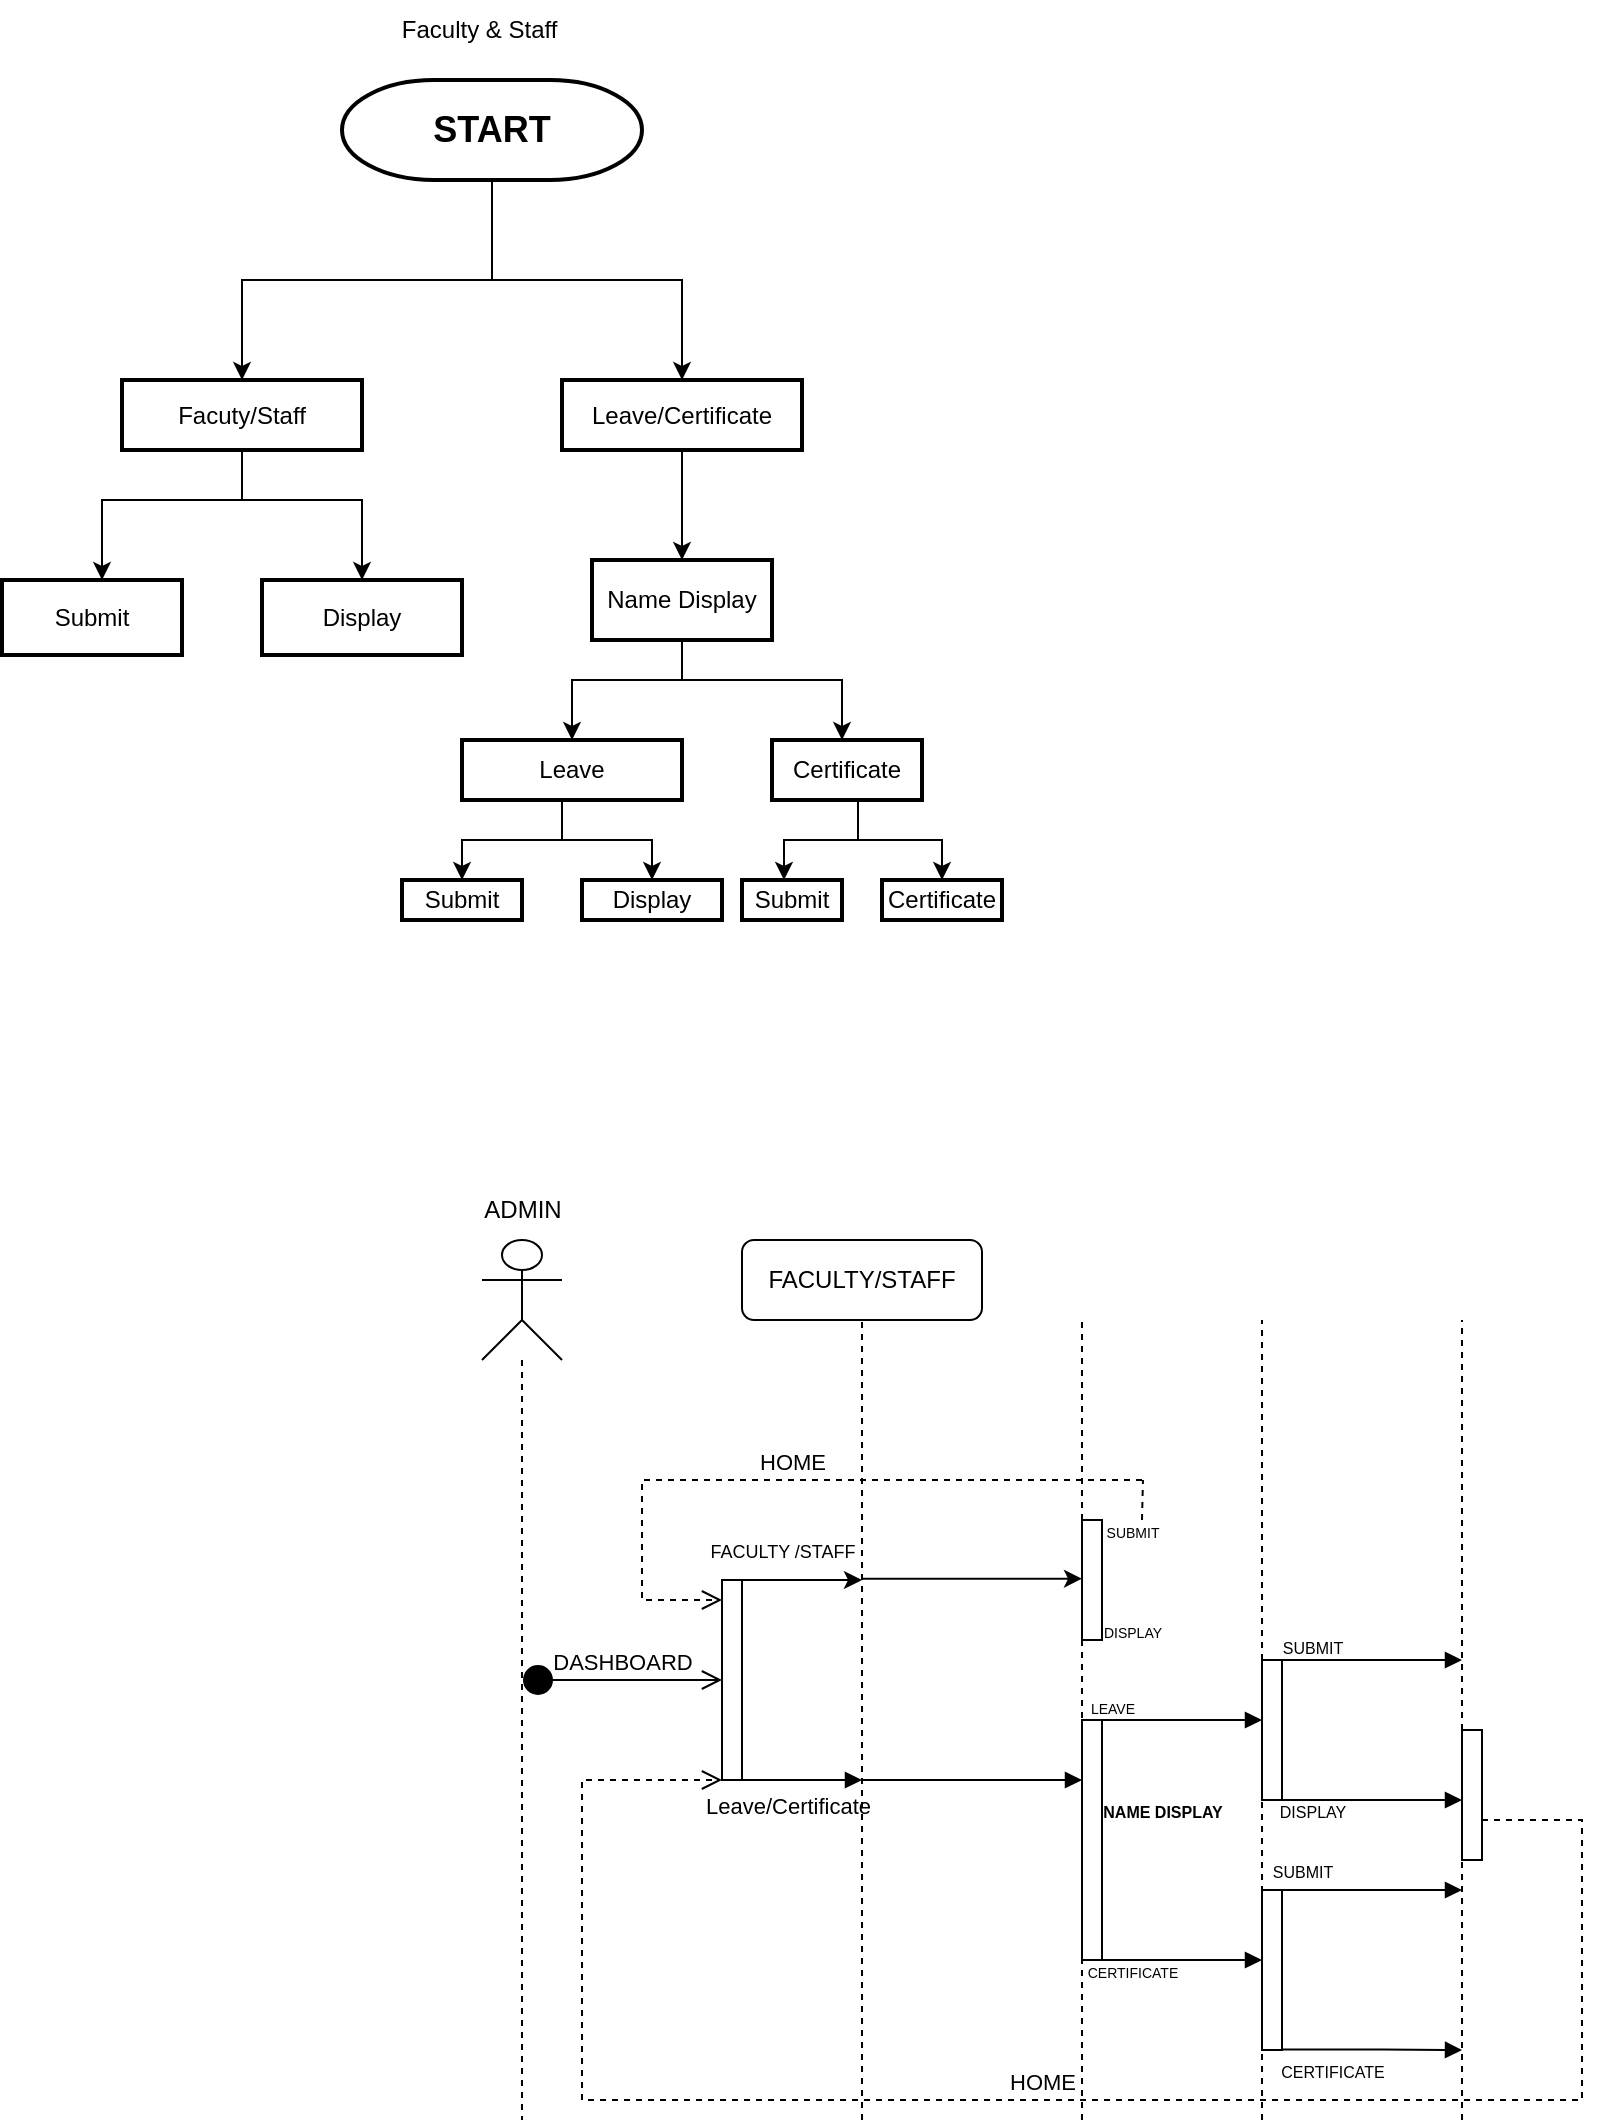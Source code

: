 <mxfile version="22.1.15" type="github">
  <diagram name="Page-1" id="KktYJA6TRHqXEjffICIX">
    <mxGraphModel dx="1710" dy="682" grid="1" gridSize="10" guides="1" tooltips="1" connect="1" arrows="1" fold="1" page="1" pageScale="1" pageWidth="827" pageHeight="1169" math="0" shadow="0">
      <root>
        <mxCell id="0" />
        <mxCell id="1" parent="0" />
        <mxCell id="mpbrbaJr6Adc5qhqLrDi-6" value="Faculty &amp;amp; Staff&amp;nbsp;" style="text;html=1;align=center;verticalAlign=middle;resizable=0;points=[];autosize=1;strokeColor=none;fillColor=none;" vertex="1" parent="1">
          <mxGeometry x="120" y="20" width="100" height="30" as="geometry" />
        </mxCell>
        <mxCell id="mpbrbaJr6Adc5qhqLrDi-32" value="" style="edgeStyle=orthogonalEdgeStyle;rounded=0;orthogonalLoop=1;jettySize=auto;html=1;" edge="1" parent="1" source="mpbrbaJr6Adc5qhqLrDi-12" target="mpbrbaJr6Adc5qhqLrDi-31">
          <mxGeometry relative="1" as="geometry" />
        </mxCell>
        <mxCell id="mpbrbaJr6Adc5qhqLrDi-34" value="" style="edgeStyle=orthogonalEdgeStyle;rounded=0;orthogonalLoop=1;jettySize=auto;html=1;" edge="1" parent="1" source="mpbrbaJr6Adc5qhqLrDi-12" target="mpbrbaJr6Adc5qhqLrDi-33">
          <mxGeometry relative="1" as="geometry">
            <Array as="points">
              <mxPoint x="175" y="160" />
              <mxPoint x="270" y="160" />
            </Array>
          </mxGeometry>
        </mxCell>
        <mxCell id="mpbrbaJr6Adc5qhqLrDi-12" value="&lt;b&gt;&lt;font style=&quot;font-size: 18px;&quot;&gt;START&lt;/font&gt;&lt;/b&gt;" style="strokeWidth=2;html=1;shape=mxgraph.flowchart.terminator;whiteSpace=wrap;" vertex="1" parent="1">
          <mxGeometry x="100" y="60" width="150" height="50" as="geometry" />
        </mxCell>
        <mxCell id="mpbrbaJr6Adc5qhqLrDi-46" value="" style="edgeStyle=orthogonalEdgeStyle;rounded=0;orthogonalLoop=1;jettySize=auto;html=1;" edge="1" parent="1" source="mpbrbaJr6Adc5qhqLrDi-31" target="mpbrbaJr6Adc5qhqLrDi-45">
          <mxGeometry relative="1" as="geometry">
            <Array as="points">
              <mxPoint x="50" y="270" />
              <mxPoint x="-20" y="270" />
            </Array>
          </mxGeometry>
        </mxCell>
        <mxCell id="mpbrbaJr6Adc5qhqLrDi-48" style="edgeStyle=orthogonalEdgeStyle;rounded=0;orthogonalLoop=1;jettySize=auto;html=1;" edge="1" parent="1" source="mpbrbaJr6Adc5qhqLrDi-31">
          <mxGeometry relative="1" as="geometry">
            <mxPoint x="110" y="310" as="targetPoint" />
            <Array as="points">
              <mxPoint x="50" y="270" />
              <mxPoint x="110" y="270" />
              <mxPoint x="110" y="310" />
            </Array>
          </mxGeometry>
        </mxCell>
        <mxCell id="mpbrbaJr6Adc5qhqLrDi-31" value="Facuty/Staff" style="whiteSpace=wrap;html=1;strokeWidth=2;" vertex="1" parent="1">
          <mxGeometry x="-10" y="210" width="120" height="35" as="geometry" />
        </mxCell>
        <mxCell id="mpbrbaJr6Adc5qhqLrDi-33" value="Leave/Certificate" style="whiteSpace=wrap;html=1;strokeWidth=2;" vertex="1" parent="1">
          <mxGeometry x="210" y="210" width="120" height="35" as="geometry" />
        </mxCell>
        <mxCell id="mpbrbaJr6Adc5qhqLrDi-45" value="Submit" style="whiteSpace=wrap;html=1;strokeWidth=2;" vertex="1" parent="1">
          <mxGeometry x="-70" y="310" width="90" height="37.5" as="geometry" />
        </mxCell>
        <mxCell id="mpbrbaJr6Adc5qhqLrDi-49" value="Display" style="whiteSpace=wrap;html=1;strokeWidth=2;" vertex="1" parent="1">
          <mxGeometry x="60" y="310" width="100" height="37.5" as="geometry" />
        </mxCell>
        <mxCell id="mpbrbaJr6Adc5qhqLrDi-56" value="" style="edgeStyle=orthogonalEdgeStyle;rounded=0;orthogonalLoop=1;jettySize=auto;html=1;" edge="1" parent="1" source="mpbrbaJr6Adc5qhqLrDi-51" target="mpbrbaJr6Adc5qhqLrDi-54">
          <mxGeometry relative="1" as="geometry">
            <Array as="points">
              <mxPoint x="270" y="360" />
              <mxPoint x="215" y="360" />
            </Array>
          </mxGeometry>
        </mxCell>
        <mxCell id="mpbrbaJr6Adc5qhqLrDi-58" style="edgeStyle=orthogonalEdgeStyle;rounded=0;orthogonalLoop=1;jettySize=auto;html=1;" edge="1" parent="1" source="mpbrbaJr6Adc5qhqLrDi-51">
          <mxGeometry relative="1" as="geometry">
            <mxPoint x="350" y="390" as="targetPoint" />
            <Array as="points">
              <mxPoint x="270" y="360" />
              <mxPoint x="350" y="360" />
              <mxPoint x="350" y="390" />
            </Array>
          </mxGeometry>
        </mxCell>
        <mxCell id="mpbrbaJr6Adc5qhqLrDi-51" value="Name Display" style="whiteSpace=wrap;html=1;strokeWidth=2;" vertex="1" parent="1">
          <mxGeometry x="225" y="300" width="90" height="40" as="geometry" />
        </mxCell>
        <mxCell id="mpbrbaJr6Adc5qhqLrDi-61" value="" style="edgeStyle=orthogonalEdgeStyle;rounded=0;orthogonalLoop=1;jettySize=auto;html=1;" edge="1" parent="1" source="mpbrbaJr6Adc5qhqLrDi-54" target="mpbrbaJr6Adc5qhqLrDi-60">
          <mxGeometry relative="1" as="geometry">
            <Array as="points">
              <mxPoint x="210" y="440" />
              <mxPoint x="255" y="440" />
            </Array>
          </mxGeometry>
        </mxCell>
        <mxCell id="mpbrbaJr6Adc5qhqLrDi-63" style="edgeStyle=orthogonalEdgeStyle;rounded=0;orthogonalLoop=1;jettySize=auto;html=1;" edge="1" parent="1" source="mpbrbaJr6Adc5qhqLrDi-54">
          <mxGeometry relative="1" as="geometry">
            <mxPoint x="160" y="460" as="targetPoint" />
            <Array as="points">
              <mxPoint x="210" y="440" />
              <mxPoint x="160" y="440" />
            </Array>
          </mxGeometry>
        </mxCell>
        <mxCell id="mpbrbaJr6Adc5qhqLrDi-54" value="Leave" style="whiteSpace=wrap;html=1;strokeWidth=2;" vertex="1" parent="1">
          <mxGeometry x="160" y="390" width="110" height="30" as="geometry" />
        </mxCell>
        <mxCell id="mpbrbaJr6Adc5qhqLrDi-65" style="edgeStyle=orthogonalEdgeStyle;rounded=0;orthogonalLoop=1;jettySize=auto;html=1;" edge="1" parent="1" source="mpbrbaJr6Adc5qhqLrDi-59">
          <mxGeometry relative="1" as="geometry">
            <mxPoint x="321" y="460" as="targetPoint" />
            <Array as="points">
              <mxPoint x="358" y="440" />
              <mxPoint x="321" y="440" />
              <mxPoint x="321" y="460" />
            </Array>
          </mxGeometry>
        </mxCell>
        <mxCell id="mpbrbaJr6Adc5qhqLrDi-70" value="" style="edgeStyle=orthogonalEdgeStyle;rounded=0;orthogonalLoop=1;jettySize=auto;html=1;" edge="1" parent="1" source="mpbrbaJr6Adc5qhqLrDi-59" target="mpbrbaJr6Adc5qhqLrDi-69">
          <mxGeometry relative="1" as="geometry">
            <Array as="points">
              <mxPoint x="358" y="440" />
              <mxPoint x="400" y="440" />
            </Array>
          </mxGeometry>
        </mxCell>
        <mxCell id="mpbrbaJr6Adc5qhqLrDi-59" value="Certificate" style="whiteSpace=wrap;html=1;strokeWidth=2;" vertex="1" parent="1">
          <mxGeometry x="315" y="390" width="75" height="30" as="geometry" />
        </mxCell>
        <mxCell id="mpbrbaJr6Adc5qhqLrDi-60" value="Display" style="whiteSpace=wrap;html=1;strokeWidth=2;" vertex="1" parent="1">
          <mxGeometry x="220" y="460" width="70" height="20" as="geometry" />
        </mxCell>
        <mxCell id="mpbrbaJr6Adc5qhqLrDi-64" value="Submit" style="whiteSpace=wrap;html=1;strokeWidth=2;" vertex="1" parent="1">
          <mxGeometry x="130" y="460" width="60" height="20" as="geometry" />
        </mxCell>
        <mxCell id="mpbrbaJr6Adc5qhqLrDi-66" value="Submit" style="whiteSpace=wrap;html=1;strokeWidth=2;" vertex="1" parent="1">
          <mxGeometry x="300" y="460" width="50" height="20" as="geometry" />
        </mxCell>
        <mxCell id="mpbrbaJr6Adc5qhqLrDi-69" value="Certificate" style="whiteSpace=wrap;html=1;strokeWidth=2;" vertex="1" parent="1">
          <mxGeometry x="370" y="460" width="60" height="20" as="geometry" />
        </mxCell>
        <mxCell id="mpbrbaJr6Adc5qhqLrDi-72" value="" style="endArrow=classic;html=1;rounded=0;exitX=0.5;exitY=1;exitDx=0;exitDy=0;entryX=0.5;entryY=0;entryDx=0;entryDy=0;" edge="1" parent="1" source="mpbrbaJr6Adc5qhqLrDi-33" target="mpbrbaJr6Adc5qhqLrDi-51">
          <mxGeometry width="50" height="50" relative="1" as="geometry">
            <mxPoint x="260" y="280" as="sourcePoint" />
            <mxPoint x="310" y="230" as="targetPoint" />
            <Array as="points">
              <mxPoint x="270" y="300" />
            </Array>
          </mxGeometry>
        </mxCell>
        <mxCell id="mpbrbaJr6Adc5qhqLrDi-77" value="" style="shape=umlLifeline;perimeter=lifelinePerimeter;whiteSpace=wrap;html=1;container=1;dropTarget=0;collapsible=0;recursiveResize=0;outlineConnect=0;portConstraint=eastwest;newEdgeStyle={&quot;curved&quot;:0,&quot;rounded&quot;:0};participant=umlActor;size=60;" vertex="1" parent="1">
          <mxGeometry x="170" y="640" width="40" height="440" as="geometry" />
        </mxCell>
        <mxCell id="mpbrbaJr6Adc5qhqLrDi-81" value="ADMIN" style="text;html=1;align=center;verticalAlign=middle;resizable=0;points=[];autosize=1;strokeColor=none;fillColor=none;" vertex="1" parent="1">
          <mxGeometry x="160" y="610" width="60" height="30" as="geometry" />
        </mxCell>
        <mxCell id="mpbrbaJr6Adc5qhqLrDi-82" value="DASHBOARD" style="html=1;verticalAlign=bottom;startArrow=circle;startFill=1;endArrow=open;startSize=6;endSize=8;curved=0;rounded=0;" edge="1" parent="1" source="mpbrbaJr6Adc5qhqLrDi-86">
          <mxGeometry x="NaN" y="54" width="80" relative="1" as="geometry">
            <mxPoint x="180" y="840" as="sourcePoint" />
            <mxPoint x="290" y="840" as="targetPoint" />
            <mxPoint x="-50" y="20" as="offset" />
          </mxGeometry>
        </mxCell>
        <mxCell id="mpbrbaJr6Adc5qhqLrDi-88" value="" style="html=1;verticalAlign=bottom;startArrow=circle;startFill=1;endArrow=open;startSize=6;endSize=8;curved=0;rounded=0;" edge="1" parent="1" source="mpbrbaJr6Adc5qhqLrDi-77" target="mpbrbaJr6Adc5qhqLrDi-86">
          <mxGeometry width="80" relative="1" as="geometry">
            <mxPoint x="180" y="840" as="sourcePoint" />
            <mxPoint x="290" y="840" as="targetPoint" />
          </mxGeometry>
        </mxCell>
        <mxCell id="mpbrbaJr6Adc5qhqLrDi-86" value="" style="html=1;points=[[0,0,0,0,5],[0,1,0,0,-5],[1,0,0,0,5],[1,1,0,0,-5]];perimeter=orthogonalPerimeter;outlineConnect=0;targetShapes=umlLifeline;portConstraint=eastwest;newEdgeStyle={&quot;curved&quot;:0,&quot;rounded&quot;:0};" vertex="1" parent="1">
          <mxGeometry x="290" y="810" width="10" height="100" as="geometry" />
        </mxCell>
        <mxCell id="mpbrbaJr6Adc5qhqLrDi-92" value="Leave/Certificate" style="endArrow=block;endFill=1;html=1;edgeStyle=orthogonalEdgeStyle;align=left;verticalAlign=top;rounded=0;" edge="1" parent="1">
          <mxGeometry x="-1" y="-10" relative="1" as="geometry">
            <mxPoint x="290" y="910" as="sourcePoint" />
            <mxPoint x="360" y="910" as="targetPoint" />
            <mxPoint x="-10" y="-10" as="offset" />
          </mxGeometry>
        </mxCell>
        <mxCell id="mpbrbaJr6Adc5qhqLrDi-96" value="" style="endArrow=none;dashed=1;html=1;rounded=0;entryX=0.5;entryY=1;entryDx=0;entryDy=0;" edge="1" parent="1" target="mpbrbaJr6Adc5qhqLrDi-97">
          <mxGeometry width="50" height="50" relative="1" as="geometry">
            <mxPoint x="360" y="1080" as="sourcePoint" />
            <mxPoint x="360" y="760" as="targetPoint" />
          </mxGeometry>
        </mxCell>
        <mxCell id="mpbrbaJr6Adc5qhqLrDi-97" value="FACULTY/STAFF" style="rounded=1;whiteSpace=wrap;html=1;" vertex="1" parent="1">
          <mxGeometry x="300" y="640" width="120" height="40" as="geometry" />
        </mxCell>
        <mxCell id="mpbrbaJr6Adc5qhqLrDi-99" value="" style="endArrow=classic;html=1;rounded=0;" edge="1" parent="1">
          <mxGeometry width="50" height="50" relative="1" as="geometry">
            <mxPoint x="290" y="810" as="sourcePoint" />
            <mxPoint x="360" y="810" as="targetPoint" />
          </mxGeometry>
        </mxCell>
        <mxCell id="mpbrbaJr6Adc5qhqLrDi-100" value="&lt;font style=&quot;font-size: 9px;&quot;&gt;&lt;font style=&quot;&quot;&gt;FACULTY&lt;/font&gt; /STAFF&lt;/font&gt;" style="text;html=1;align=center;verticalAlign=middle;resizable=0;points=[];autosize=1;strokeColor=none;fillColor=none;" vertex="1" parent="1">
          <mxGeometry x="270" y="780" width="100" height="30" as="geometry" />
        </mxCell>
        <mxCell id="mpbrbaJr6Adc5qhqLrDi-101" value="" style="endArrow=none;dashed=1;html=1;rounded=0;" edge="1" parent="1" source="mpbrbaJr6Adc5qhqLrDi-104">
          <mxGeometry width="50" height="50" relative="1" as="geometry">
            <mxPoint x="470" y="1155.663" as="sourcePoint" />
            <mxPoint x="470" y="680" as="targetPoint" />
            <Array as="points" />
          </mxGeometry>
        </mxCell>
        <mxCell id="mpbrbaJr6Adc5qhqLrDi-103" value="" style="endArrow=classic;html=1;rounded=0;exitX=0.933;exitY=1.106;exitDx=0;exitDy=0;exitPerimeter=0;" edge="1" parent="1" target="mpbrbaJr6Adc5qhqLrDi-104">
          <mxGeometry width="50" height="50" relative="1" as="geometry">
            <mxPoint x="360.0" y="809.35" as="sourcePoint" />
            <mxPoint x="466.7" y="809.17" as="targetPoint" />
          </mxGeometry>
        </mxCell>
        <mxCell id="mpbrbaJr6Adc5qhqLrDi-105" value="" style="endArrow=none;dashed=1;html=1;rounded=0;exitX=0;exitY=0;exitDx=0;exitDy=5;exitPerimeter=0;" edge="1" parent="1" source="mpbrbaJr6Adc5qhqLrDi-112" target="mpbrbaJr6Adc5qhqLrDi-104">
          <mxGeometry width="50" height="50" relative="1" as="geometry">
            <mxPoint x="470" y="860" as="sourcePoint" />
            <mxPoint x="470" y="724.33" as="targetPoint" />
            <Array as="points" />
          </mxGeometry>
        </mxCell>
        <mxCell id="mpbrbaJr6Adc5qhqLrDi-104" value="" style="html=1;points=[[0,0,0,0,5],[0,1,0,0,-5],[1,0,0,0,5],[1,1,0,0,-5]];perimeter=orthogonalPerimeter;outlineConnect=0;targetShapes=umlLifeline;portConstraint=eastwest;newEdgeStyle={&quot;curved&quot;:0,&quot;rounded&quot;:0};" vertex="1" parent="1">
          <mxGeometry x="470" y="780" width="10" height="60" as="geometry" />
        </mxCell>
        <mxCell id="mpbrbaJr6Adc5qhqLrDi-106" value="&lt;font style=&quot;font-size: 7px;&quot;&gt;SUBMIT&lt;/font&gt;" style="text;html=1;align=center;verticalAlign=middle;resizable=0;points=[];autosize=1;strokeColor=none;fillColor=none;" vertex="1" parent="1">
          <mxGeometry x="470" y="770" width="50" height="30" as="geometry" />
        </mxCell>
        <mxCell id="mpbrbaJr6Adc5qhqLrDi-107" value="&lt;font style=&quot;font-size: 7px;&quot;&gt;DISPLAY&lt;/font&gt;" style="text;html=1;align=center;verticalAlign=middle;resizable=0;points=[];autosize=1;strokeColor=none;fillColor=none;" vertex="1" parent="1">
          <mxGeometry x="470" y="820" width="50" height="30" as="geometry" />
        </mxCell>
        <mxCell id="mpbrbaJr6Adc5qhqLrDi-111" value="" style="endArrow=none;dashed=1;html=1;rounded=0;" edge="1" parent="1" target="mpbrbaJr6Adc5qhqLrDi-112">
          <mxGeometry width="50" height="50" relative="1" as="geometry">
            <mxPoint x="470" y="1080" as="sourcePoint" />
            <mxPoint x="470" y="840" as="targetPoint" />
            <Array as="points">
              <mxPoint x="470" y="944.33" />
            </Array>
          </mxGeometry>
        </mxCell>
        <mxCell id="mpbrbaJr6Adc5qhqLrDi-112" value="" style="html=1;points=[[0,0,0,0,5],[0,1,0,0,-5],[1,0,0,0,5],[1,1,0,0,-5]];perimeter=orthogonalPerimeter;outlineConnect=0;targetShapes=umlLifeline;portConstraint=eastwest;newEdgeStyle={&quot;curved&quot;:0,&quot;rounded&quot;:0};" vertex="1" parent="1">
          <mxGeometry x="470" y="880" width="10" height="120" as="geometry" />
        </mxCell>
        <mxCell id="mpbrbaJr6Adc5qhqLrDi-113" value="" style="endArrow=block;endFill=1;html=1;edgeStyle=orthogonalEdgeStyle;align=left;verticalAlign=top;rounded=0;" edge="1" parent="1">
          <mxGeometry x="-1" relative="1" as="geometry">
            <mxPoint x="360" y="910" as="sourcePoint" />
            <mxPoint x="470" y="910" as="targetPoint" />
          </mxGeometry>
        </mxCell>
        <mxCell id="mpbrbaJr6Adc5qhqLrDi-115" value="&lt;font style=&quot;font-size: 8px;&quot;&gt;&lt;b&gt;NAME DISPLAY&lt;/b&gt;&lt;/font&gt;" style="text;html=1;align=center;verticalAlign=middle;resizable=0;points=[];autosize=1;strokeColor=none;fillColor=none;" vertex="1" parent="1">
          <mxGeometry x="470" y="910" width="80" height="30" as="geometry" />
        </mxCell>
        <mxCell id="mpbrbaJr6Adc5qhqLrDi-119" value="" style="endArrow=block;endFill=1;html=1;edgeStyle=orthogonalEdgeStyle;align=left;verticalAlign=top;rounded=0;" edge="1" parent="1">
          <mxGeometry x="-1" relative="1" as="geometry">
            <mxPoint x="470" y="880" as="sourcePoint" />
            <mxPoint x="560" y="880" as="targetPoint" />
          </mxGeometry>
        </mxCell>
        <mxCell id="mpbrbaJr6Adc5qhqLrDi-123" value="&lt;font style=&quot;font-size: 7px;&quot;&gt;LEAVE&lt;/font&gt;" style="text;html=1;align=center;verticalAlign=middle;resizable=0;points=[];autosize=1;strokeColor=none;fillColor=none;" vertex="1" parent="1">
          <mxGeometry x="460" y="858" width="50" height="30" as="geometry" />
        </mxCell>
        <mxCell id="mpbrbaJr6Adc5qhqLrDi-124" value="" style="endArrow=block;endFill=1;html=1;edgeStyle=orthogonalEdgeStyle;align=left;verticalAlign=top;rounded=0;" edge="1" parent="1">
          <mxGeometry y="-10" relative="1" as="geometry">
            <mxPoint x="470" y="1000" as="sourcePoint" />
            <mxPoint x="560" y="1000" as="targetPoint" />
            <mxPoint as="offset" />
          </mxGeometry>
        </mxCell>
        <mxCell id="mpbrbaJr6Adc5qhqLrDi-126" value="&lt;font style=&quot;font-size: 7px;&quot;&gt;CERTIFICATE&lt;/font&gt;" style="text;html=1;align=center;verticalAlign=middle;resizable=0;points=[];autosize=1;strokeColor=none;fillColor=none;" vertex="1" parent="1">
          <mxGeometry x="460" y="990" width="70" height="30" as="geometry" />
        </mxCell>
        <mxCell id="mpbrbaJr6Adc5qhqLrDi-128" value="" style="endArrow=none;dashed=1;html=1;rounded=0;" edge="1" parent="1" source="mpbrbaJr6Adc5qhqLrDi-132">
          <mxGeometry width="50" height="50" relative="1" as="geometry">
            <mxPoint x="560" y="1080" as="sourcePoint" />
            <mxPoint x="560" y="680" as="targetPoint" />
          </mxGeometry>
        </mxCell>
        <mxCell id="mpbrbaJr6Adc5qhqLrDi-131" value="" style="endArrow=none;dashed=1;html=1;rounded=0;" edge="1" parent="1" target="mpbrbaJr6Adc5qhqLrDi-132">
          <mxGeometry width="50" height="50" relative="1" as="geometry">
            <mxPoint x="560" y="1080" as="sourcePoint" />
            <mxPoint x="560" y="720" as="targetPoint" />
          </mxGeometry>
        </mxCell>
        <mxCell id="mpbrbaJr6Adc5qhqLrDi-132" value="" style="html=1;points=[[0,0,0,0,5],[0,1,0,0,-5],[1,0,0,0,5],[1,1,0,0,-5]];perimeter=orthogonalPerimeter;outlineConnect=0;targetShapes=umlLifeline;portConstraint=eastwest;newEdgeStyle={&quot;curved&quot;:0,&quot;rounded&quot;:0};" vertex="1" parent="1">
          <mxGeometry x="560" y="850" width="10" height="70" as="geometry" />
        </mxCell>
        <mxCell id="mpbrbaJr6Adc5qhqLrDi-138" value="" style="endArrow=block;endFill=1;html=1;edgeStyle=orthogonalEdgeStyle;align=left;verticalAlign=top;rounded=0;" edge="1" parent="1">
          <mxGeometry x="-1" relative="1" as="geometry">
            <mxPoint x="560" y="850" as="sourcePoint" />
            <mxPoint x="660" y="850" as="targetPoint" />
          </mxGeometry>
        </mxCell>
        <mxCell id="mpbrbaJr6Adc5qhqLrDi-140" value="" style="endArrow=block;endFill=1;html=1;edgeStyle=orthogonalEdgeStyle;align=left;verticalAlign=top;rounded=0;" edge="1" parent="1">
          <mxGeometry x="-1" relative="1" as="geometry">
            <mxPoint x="560" y="920" as="sourcePoint" />
            <mxPoint x="660" y="920" as="targetPoint" />
          </mxGeometry>
        </mxCell>
        <mxCell id="mpbrbaJr6Adc5qhqLrDi-141" value="&lt;font style=&quot;font-size: 8px;&quot;&gt;SUBMIT&lt;/font&gt;" style="text;html=1;align=center;verticalAlign=middle;resizable=0;points=[];autosize=1;strokeColor=none;fillColor=none;" vertex="1" parent="1">
          <mxGeometry x="560" y="828" width="50" height="30" as="geometry" />
        </mxCell>
        <mxCell id="mpbrbaJr6Adc5qhqLrDi-142" value="&lt;font style=&quot;font-size: 8px;&quot;&gt;DISPLAY&lt;/font&gt;" style="text;html=1;align=center;verticalAlign=middle;resizable=0;points=[];autosize=1;strokeColor=none;fillColor=none;" vertex="1" parent="1">
          <mxGeometry x="555" y="910" width="60" height="30" as="geometry" />
        </mxCell>
        <mxCell id="mpbrbaJr6Adc5qhqLrDi-143" value="" style="html=1;points=[[0,0,0,0,5],[0,1,0,0,-5],[1,0,0,0,5],[1,1,0,0,-5]];perimeter=orthogonalPerimeter;outlineConnect=0;targetShapes=umlLifeline;portConstraint=eastwest;newEdgeStyle={&quot;curved&quot;:0,&quot;rounded&quot;:0};" vertex="1" parent="1">
          <mxGeometry x="560" y="965" width="10" height="80" as="geometry" />
        </mxCell>
        <mxCell id="mpbrbaJr6Adc5qhqLrDi-146" value="" style="endArrow=block;endFill=1;html=1;edgeStyle=orthogonalEdgeStyle;align=left;verticalAlign=top;rounded=0;" edge="1" parent="1">
          <mxGeometry x="-1" relative="1" as="geometry">
            <mxPoint x="560" y="965" as="sourcePoint" />
            <mxPoint x="660" y="965" as="targetPoint" />
            <Array as="points">
              <mxPoint x="610" y="965" />
              <mxPoint x="610" y="965" />
            </Array>
          </mxGeometry>
        </mxCell>
        <mxCell id="mpbrbaJr6Adc5qhqLrDi-147" value="&lt;font style=&quot;font-size: 8px;&quot;&gt;SUBMIT&lt;/font&gt;" style="text;html=1;align=center;verticalAlign=middle;resizable=0;points=[];autosize=1;strokeColor=none;fillColor=none;" vertex="1" parent="1">
          <mxGeometry x="555" y="940" width="50" height="30" as="geometry" />
        </mxCell>
        <mxCell id="mpbrbaJr6Adc5qhqLrDi-148" value="&lt;font style=&quot;font-size: 8px;&quot;&gt;CERTIFICATE&lt;/font&gt;" style="text;html=1;align=center;verticalAlign=middle;resizable=0;points=[];autosize=1;strokeColor=none;fillColor=none;" vertex="1" parent="1">
          <mxGeometry x="555" y="1040" width="80" height="30" as="geometry" />
        </mxCell>
        <mxCell id="mpbrbaJr6Adc5qhqLrDi-149" value="" style="endArrow=block;endFill=1;html=1;edgeStyle=orthogonalEdgeStyle;align=left;verticalAlign=top;rounded=0;" edge="1" parent="1">
          <mxGeometry x="-1" relative="1" as="geometry">
            <mxPoint x="570" y="1044.71" as="sourcePoint" />
            <mxPoint x="660" y="1045" as="targetPoint" />
            <Array as="points">
              <mxPoint x="620" y="1044.71" />
              <mxPoint x="620" y="1044.71" />
            </Array>
          </mxGeometry>
        </mxCell>
        <mxCell id="mpbrbaJr6Adc5qhqLrDi-150" value="" style="endArrow=none;dashed=1;html=1;rounded=0;" edge="1" parent="1" source="mpbrbaJr6Adc5qhqLrDi-154">
          <mxGeometry width="50" height="50" relative="1" as="geometry">
            <mxPoint x="660" y="1080" as="sourcePoint" />
            <mxPoint x="660" y="680" as="targetPoint" />
          </mxGeometry>
        </mxCell>
        <mxCell id="mpbrbaJr6Adc5qhqLrDi-151" value="HOME" style="html=1;verticalAlign=bottom;endArrow=open;dashed=1;endSize=8;curved=0;rounded=0;" edge="1" parent="1" target="mpbrbaJr6Adc5qhqLrDi-86">
          <mxGeometry relative="1" as="geometry">
            <mxPoint x="500" y="760" as="sourcePoint" />
            <mxPoint x="250" y="890" as="targetPoint" />
            <Array as="points">
              <mxPoint x="250" y="760" />
              <mxPoint x="250" y="820" />
            </Array>
          </mxGeometry>
        </mxCell>
        <mxCell id="mpbrbaJr6Adc5qhqLrDi-153" value="" style="endArrow=none;dashed=1;html=1;rounded=0;" edge="1" parent="1">
          <mxGeometry width="50" height="50" relative="1" as="geometry">
            <mxPoint x="500" y="780" as="sourcePoint" />
            <mxPoint x="500.48" y="760" as="targetPoint" />
          </mxGeometry>
        </mxCell>
        <mxCell id="mpbrbaJr6Adc5qhqLrDi-155" value="" style="endArrow=none;dashed=1;html=1;rounded=0;" edge="1" parent="1" target="mpbrbaJr6Adc5qhqLrDi-154">
          <mxGeometry width="50" height="50" relative="1" as="geometry">
            <mxPoint x="660" y="1080" as="sourcePoint" />
            <mxPoint x="660" y="680" as="targetPoint" />
          </mxGeometry>
        </mxCell>
        <mxCell id="mpbrbaJr6Adc5qhqLrDi-154" value="" style="html=1;points=[[0,0,0,0,5],[0,1,0,0,-5],[1,0,0,0,5],[1,1,0,0,-5]];perimeter=orthogonalPerimeter;outlineConnect=0;targetShapes=umlLifeline;portConstraint=eastwest;newEdgeStyle={&quot;curved&quot;:0,&quot;rounded&quot;:0};" vertex="1" parent="1">
          <mxGeometry x="660" y="885" width="10" height="65" as="geometry" />
        </mxCell>
        <mxCell id="mpbrbaJr6Adc5qhqLrDi-158" value="HOME" style="html=1;verticalAlign=bottom;endArrow=open;dashed=1;endSize=8;curved=0;rounded=0;" edge="1" parent="1" target="mpbrbaJr6Adc5qhqLrDi-86">
          <mxGeometry relative="1" as="geometry">
            <mxPoint x="670" y="930" as="sourcePoint" />
            <mxPoint x="220" y="900" as="targetPoint" />
            <Array as="points">
              <mxPoint x="670" y="930" />
              <mxPoint x="720" y="930" />
              <mxPoint x="720" y="1070" />
              <mxPoint x="220" y="1070" />
              <mxPoint x="220" y="910" />
            </Array>
          </mxGeometry>
        </mxCell>
      </root>
    </mxGraphModel>
  </diagram>
</mxfile>

